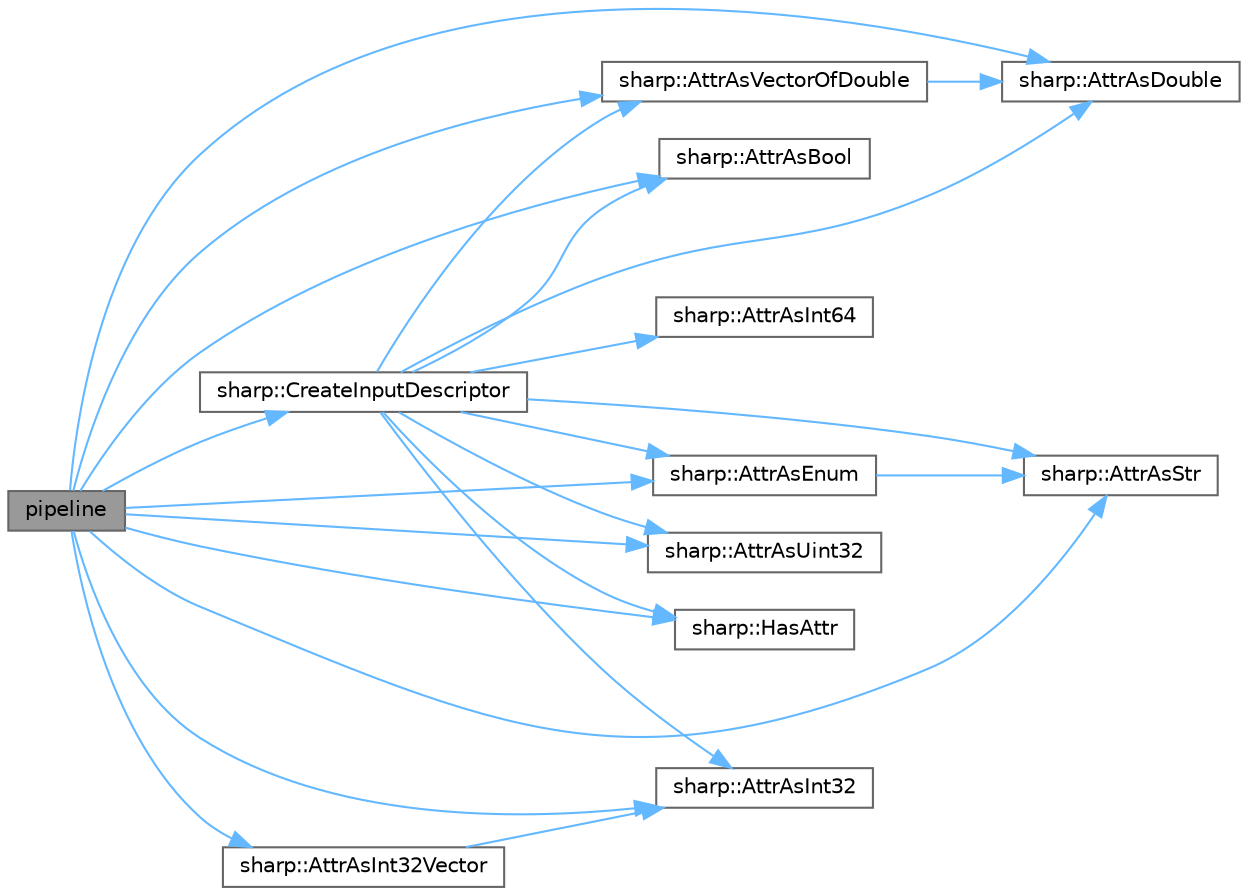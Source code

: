 digraph "pipeline"
{
 // LATEX_PDF_SIZE
  bgcolor="transparent";
  edge [fontname=Helvetica,fontsize=10,labelfontname=Helvetica,labelfontsize=10];
  node [fontname=Helvetica,fontsize=10,shape=box,height=0.2,width=0.4];
  rankdir="LR";
  Node1 [id="Node000001",label="pipeline",height=0.2,width=0.4,color="gray40", fillcolor="grey60", style="filled", fontcolor="black",tooltip=" "];
  Node1 -> Node2 [id="edge1_Node000001_Node000002",color="steelblue1",style="solid",tooltip=" "];
  Node2 [id="Node000002",label="sharp::AttrAsBool",height=0.2,width=0.4,color="grey40", fillcolor="white", style="filled",URL="$namespacesharp.html#af3817fce9af91130ae5fbb2dcde21def",tooltip=" "];
  Node1 -> Node3 [id="edge2_Node000001_Node000003",color="steelblue1",style="solid",tooltip=" "];
  Node3 [id="Node000003",label="sharp::AttrAsDouble",height=0.2,width=0.4,color="grey40", fillcolor="white", style="filled",URL="$namespacesharp.html#a1f77973c471508cfdd7ec85346d6ece6",tooltip=" "];
  Node1 -> Node4 [id="edge3_Node000001_Node000004",color="steelblue1",style="solid",tooltip=" "];
  Node4 [id="Node000004",label="sharp::AttrAsEnum",height=0.2,width=0.4,color="grey40", fillcolor="white", style="filled",URL="$namespacesharp.html#a042b4f0e6f24e4e06b0a3811fd87a83b",tooltip=" "];
  Node4 -> Node5 [id="edge4_Node000004_Node000005",color="steelblue1",style="solid",tooltip=" "];
  Node5 [id="Node000005",label="sharp::AttrAsStr",height=0.2,width=0.4,color="grey40", fillcolor="white", style="filled",URL="$namespacesharp.html#a01b7cd6f34c6e691c4155a1e6a6caf50",tooltip=" "];
  Node1 -> Node6 [id="edge5_Node000001_Node000006",color="steelblue1",style="solid",tooltip=" "];
  Node6 [id="Node000006",label="sharp::AttrAsInt32",height=0.2,width=0.4,color="grey40", fillcolor="white", style="filled",URL="$namespacesharp.html#ac9b50ef5d437de0e84dd325f78685e78",tooltip=" "];
  Node1 -> Node7 [id="edge6_Node000001_Node000007",color="steelblue1",style="solid",tooltip=" "];
  Node7 [id="Node000007",label="sharp::AttrAsInt32Vector",height=0.2,width=0.4,color="grey40", fillcolor="white", style="filled",URL="$namespacesharp.html#a730218392f181f720b76a81453720f32",tooltip=" "];
  Node7 -> Node6 [id="edge7_Node000007_Node000006",color="steelblue1",style="solid",tooltip=" "];
  Node1 -> Node5 [id="edge8_Node000001_Node000005",color="steelblue1",style="solid",tooltip=" "];
  Node1 -> Node8 [id="edge9_Node000001_Node000008",color="steelblue1",style="solid",tooltip=" "];
  Node8 [id="Node000008",label="sharp::AttrAsUint32",height=0.2,width=0.4,color="grey40", fillcolor="white", style="filled",URL="$namespacesharp.html#aae0d3f5120185df56b4305a9d2b27297",tooltip=" "];
  Node1 -> Node9 [id="edge10_Node000001_Node000009",color="steelblue1",style="solid",tooltip=" "];
  Node9 [id="Node000009",label="sharp::AttrAsVectorOfDouble",height=0.2,width=0.4,color="grey40", fillcolor="white", style="filled",URL="$namespacesharp.html#afd48bb2b07087ce8a51ee9f92da689b9",tooltip=" "];
  Node9 -> Node3 [id="edge11_Node000009_Node000003",color="steelblue1",style="solid",tooltip=" "];
  Node1 -> Node10 [id="edge12_Node000001_Node000010",color="steelblue1",style="solid",tooltip=" "];
  Node10 [id="Node000010",label="sharp::CreateInputDescriptor",height=0.2,width=0.4,color="grey40", fillcolor="white", style="filled",URL="$namespacesharp.html#a3f2ac7b69894ff11334c3fbf41aa0647",tooltip=" "];
  Node10 -> Node2 [id="edge13_Node000010_Node000002",color="steelblue1",style="solid",tooltip=" "];
  Node10 -> Node3 [id="edge14_Node000010_Node000003",color="steelblue1",style="solid",tooltip=" "];
  Node10 -> Node4 [id="edge15_Node000010_Node000004",color="steelblue1",style="solid",tooltip=" "];
  Node10 -> Node6 [id="edge16_Node000010_Node000006",color="steelblue1",style="solid",tooltip=" "];
  Node10 -> Node11 [id="edge17_Node000010_Node000011",color="steelblue1",style="solid",tooltip=" "];
  Node11 [id="Node000011",label="sharp::AttrAsInt64",height=0.2,width=0.4,color="grey40", fillcolor="white", style="filled",URL="$namespacesharp.html#aaadd45ae9050ebd2377017da15078f26",tooltip=" "];
  Node10 -> Node5 [id="edge18_Node000010_Node000005",color="steelblue1",style="solid",tooltip=" "];
  Node10 -> Node8 [id="edge19_Node000010_Node000008",color="steelblue1",style="solid",tooltip=" "];
  Node10 -> Node9 [id="edge20_Node000010_Node000009",color="steelblue1",style="solid",tooltip=" "];
  Node10 -> Node12 [id="edge21_Node000010_Node000012",color="steelblue1",style="solid",tooltip=" "];
  Node12 [id="Node000012",label="sharp::HasAttr",height=0.2,width=0.4,color="grey40", fillcolor="white", style="filled",URL="$namespacesharp.html#a81cfee93c550fc7810df226b1828b0f0",tooltip=" "];
  Node1 -> Node12 [id="edge22_Node000001_Node000012",color="steelblue1",style="solid",tooltip=" "];
}
